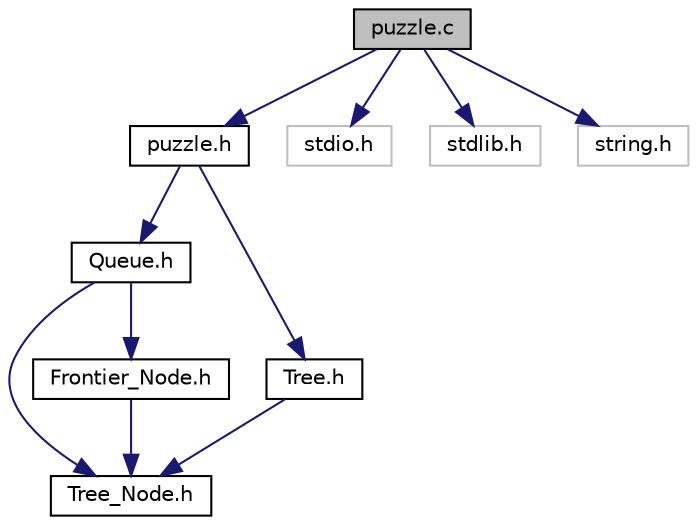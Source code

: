 digraph "puzzle.c"
{
  edge [fontname="Helvetica",fontsize="10",labelfontname="Helvetica",labelfontsize="10"];
  node [fontname="Helvetica",fontsize="10",shape=record];
  Node0 [label="puzzle.c",height=0.2,width=0.4,color="black", fillcolor="grey75", style="filled", fontcolor="black"];
  Node0 -> Node1 [color="midnightblue",fontsize="10",style="solid",fontname="Helvetica"];
  Node1 [label="puzzle.h",height=0.2,width=0.4,color="black", fillcolor="white", style="filled",URL="$puzzle_8h.html",tooltip="Solves n-puzzle. "];
  Node1 -> Node2 [color="midnightblue",fontsize="10",style="solid",fontname="Helvetica"];
  Node2 [label="Queue.h",height=0.2,width=0.4,color="black", fillcolor="white", style="filled",URL="$Queue_8h.html",tooltip="Implements a queue. "];
  Node2 -> Node3 [color="midnightblue",fontsize="10",style="solid",fontname="Helvetica"];
  Node3 [label="Tree_Node.h",height=0.2,width=0.4,color="black", fillcolor="white", style="filled",URL="$Tree__Node_8h.html"];
  Node2 -> Node4 [color="midnightblue",fontsize="10",style="solid",fontname="Helvetica"];
  Node4 [label="Frontier_Node.h",height=0.2,width=0.4,color="black", fillcolor="white", style="filled",URL="$Frontier__Node_8h.html"];
  Node4 -> Node3 [color="midnightblue",fontsize="10",style="solid",fontname="Helvetica"];
  Node1 -> Node5 [color="midnightblue",fontsize="10",style="solid",fontname="Helvetica"];
  Node5 [label="Tree.h",height=0.2,width=0.4,color="black", fillcolor="white", style="filled",URL="$Tree_8h.html",tooltip="Implements tree. "];
  Node5 -> Node3 [color="midnightblue",fontsize="10",style="solid",fontname="Helvetica"];
  Node0 -> Node6 [color="midnightblue",fontsize="10",style="solid",fontname="Helvetica"];
  Node6 [label="stdio.h",height=0.2,width=0.4,color="grey75", fillcolor="white", style="filled"];
  Node0 -> Node7 [color="midnightblue",fontsize="10",style="solid",fontname="Helvetica"];
  Node7 [label="stdlib.h",height=0.2,width=0.4,color="grey75", fillcolor="white", style="filled"];
  Node0 -> Node8 [color="midnightblue",fontsize="10",style="solid",fontname="Helvetica"];
  Node8 [label="string.h",height=0.2,width=0.4,color="grey75", fillcolor="white", style="filled"];
}
